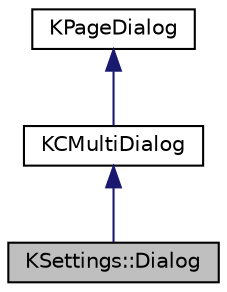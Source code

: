 digraph "KSettings::Dialog"
{
  edge [fontname="Helvetica",fontsize="10",labelfontname="Helvetica",labelfontsize="10"];
  node [fontname="Helvetica",fontsize="10",shape=record];
  Node0 [label="KSettings::Dialog",height=0.2,width=0.4,color="black", fillcolor="grey75", style="filled", fontcolor="black"];
  Node1 -> Node0 [dir="back",color="midnightblue",fontsize="10",style="solid",fontname="Helvetica"];
  Node1 [label="KCMultiDialog",height=0.2,width=0.4,color="black", fillcolor="white", style="filled",URL="$classKCMultiDialog.html",tooltip="A class that offers a KPageDialog containing arbitrary KControl Modules. "];
  Node2 -> Node1 [dir="back",color="midnightblue",fontsize="10",style="solid",fontname="Helvetica"];
  Node2 [label="KPageDialog",height=0.2,width=0.4,color="black", fillcolor="white", style="filled",URL="D:/Users/anthony/Documents/MINGW-KDE-Frameworks/frameworks/kwidgetsaddons-5.26.0/html/KWidgetsAddons.tags$classKPageDialog.html"];
}
